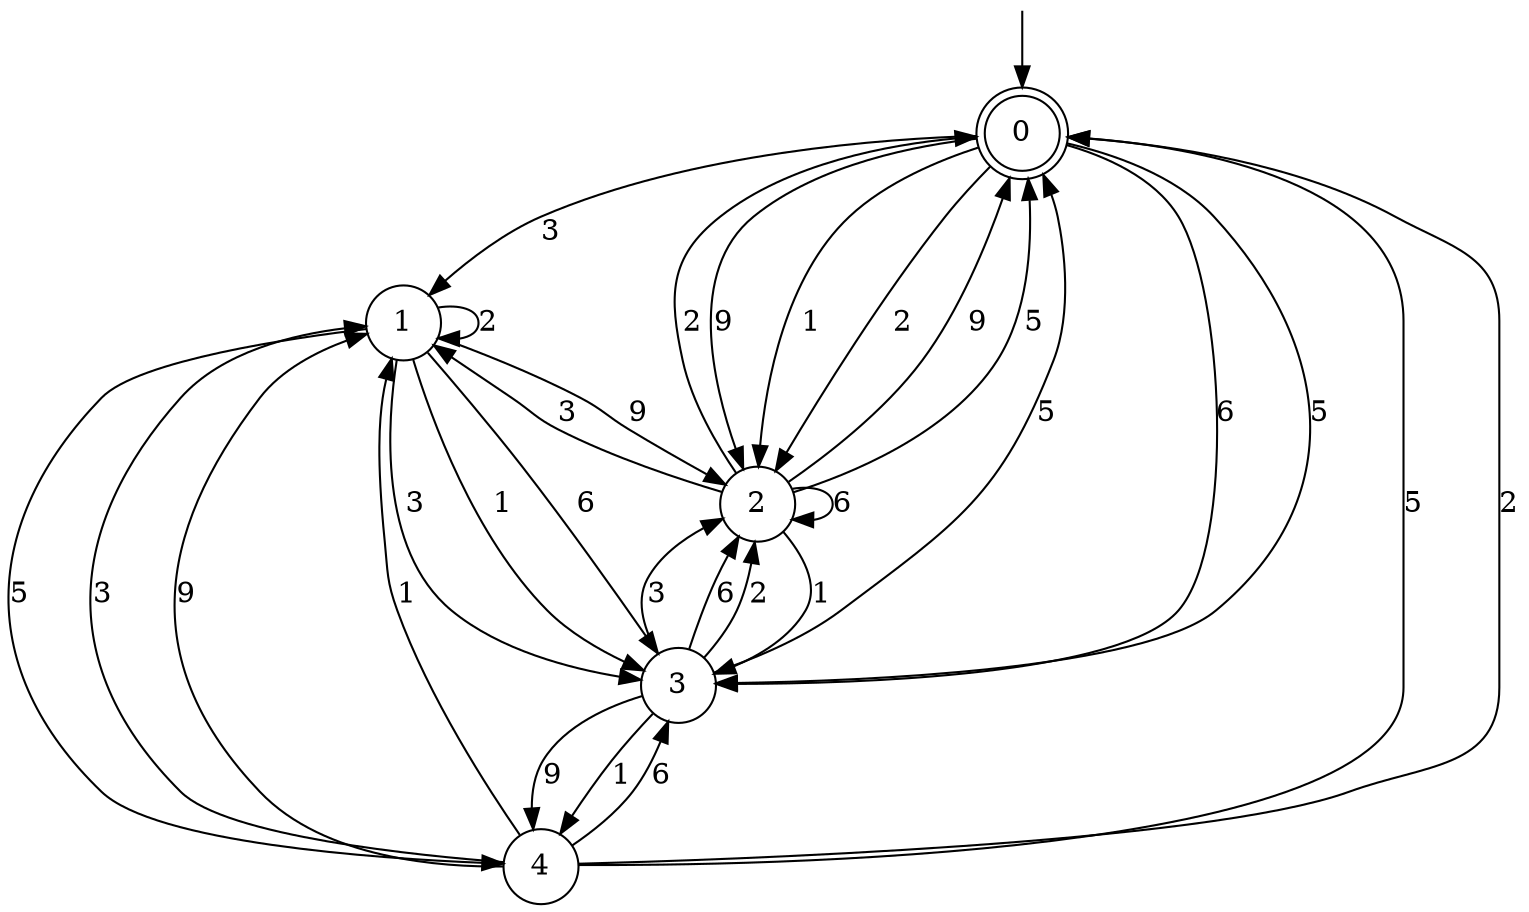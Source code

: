 digraph g {

	s0 [shape="doublecircle" label="0"];
	s1 [shape="circle" label="1"];
	s2 [shape="circle" label="2"];
	s3 [shape="circle" label="3"];
	s4 [shape="circle" label="4"];
	s0 -> s1 [label="3"];
	s0 -> s2 [label="9"];
	s0 -> s2 [label="1"];
	s0 -> s3 [label="6"];
	s0 -> s3 [label="5"];
	s0 -> s2 [label="2"];
	s1 -> s3 [label="3"];
	s1 -> s2 [label="9"];
	s1 -> s3 [label="1"];
	s1 -> s3 [label="6"];
	s1 -> s4 [label="5"];
	s1 -> s1 [label="2"];
	s2 -> s1 [label="3"];
	s2 -> s0 [label="9"];
	s2 -> s3 [label="1"];
	s2 -> s2 [label="6"];
	s2 -> s0 [label="5"];
	s2 -> s0 [label="2"];
	s3 -> s2 [label="3"];
	s3 -> s4 [label="9"];
	s3 -> s4 [label="1"];
	s3 -> s2 [label="6"];
	s3 -> s0 [label="5"];
	s3 -> s2 [label="2"];
	s4 -> s1 [label="3"];
	s4 -> s1 [label="9"];
	s4 -> s1 [label="1"];
	s4 -> s3 [label="6"];
	s4 -> s0 [label="5"];
	s4 -> s0 [label="2"];

__start0 [label="" shape="none" width="0" height="0"];
__start0 -> s0;

}
